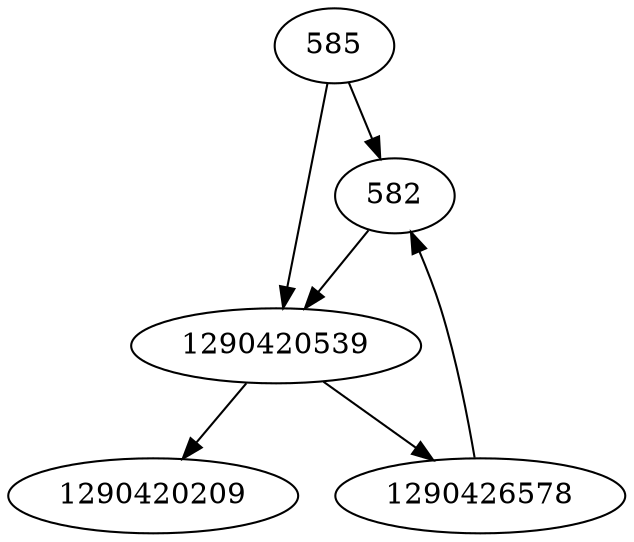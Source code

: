 strict digraph  {
582;
585;
1290420209;
1290426578;
1290420539;
582 -> 1290420539;
585 -> 582;
585 -> 1290420539;
1290426578 -> 582;
1290420539 -> 1290426578;
1290420539 -> 1290420209;
}
